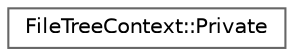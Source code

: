 digraph "Graphical Class Hierarchy"
{
 // INTERACTIVE_SVG=YES
 // LATEX_PDF_SIZE
  bgcolor="transparent";
  edge [fontname=Helvetica,fontsize=10,labelfontname=Helvetica,labelfontsize=10];
  node [fontname=Helvetica,fontsize=10,shape=box,height=0.2,width=0.4];
  rankdir="LR";
  Node0 [label="FileTreeContext::Private",height=0.2,width=0.4,color="grey40", fillcolor="white", style="filled",URL="$dc/d3a/class_file_tree_context_1_1_private.html",tooltip=" "];
}
